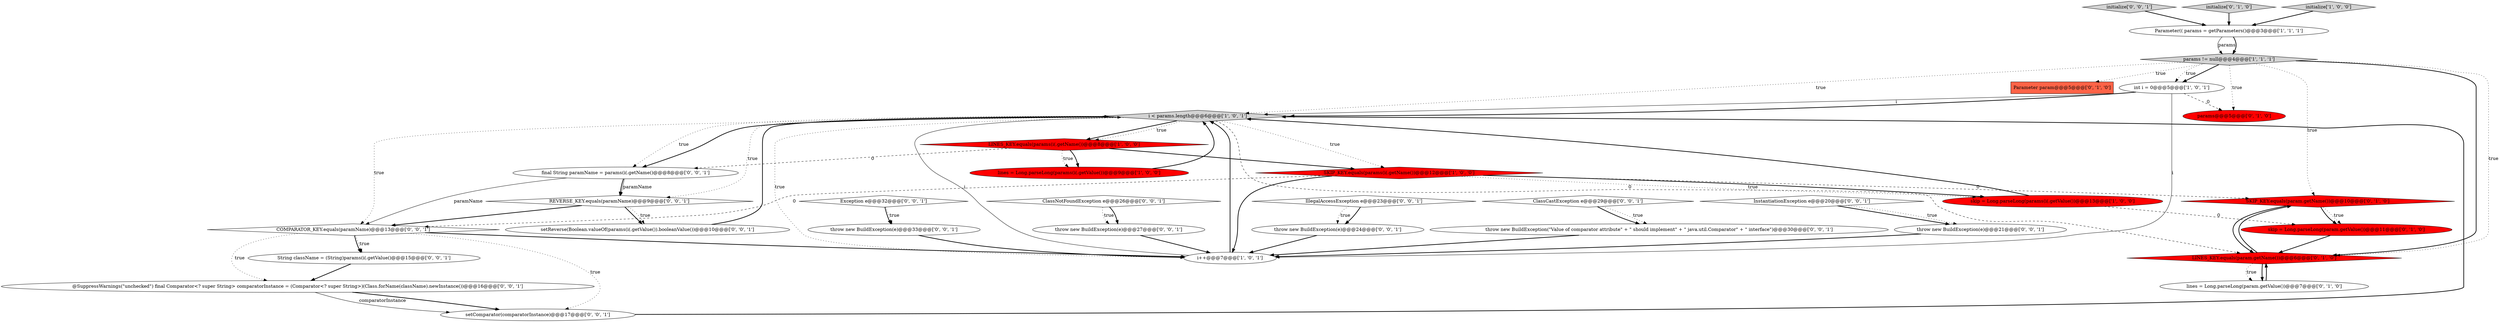 digraph {
10 [style = filled, label = "SKIP_KEY.equals(param.getName())@@@10@@@['0', '1', '0']", fillcolor = red, shape = diamond image = "AAA1AAABBB2BBB"];
11 [style = filled, label = "Parameter param@@@5@@@['0', '1', '0']", fillcolor = tomato, shape = box image = "AAA0AAABBB2BBB"];
13 [style = filled, label = "LINES_KEY.equals(param.getName())@@@6@@@['0', '1', '0']", fillcolor = red, shape = diamond image = "AAA1AAABBB2BBB"];
31 [style = filled, label = "initialize['0', '0', '1']", fillcolor = lightgray, shape = diamond image = "AAA0AAABBB3BBB"];
21 [style = filled, label = "ClassNotFoundException e@@@26@@@['0', '0', '1']", fillcolor = white, shape = diamond image = "AAA0AAABBB3BBB"];
2 [style = filled, label = "params != null@@@4@@@['1', '1', '1']", fillcolor = lightgray, shape = diamond image = "AAA0AAABBB1BBB"];
18 [style = filled, label = "InstantiationException e@@@20@@@['0', '0', '1']", fillcolor = white, shape = diamond image = "AAA0AAABBB3BBB"];
33 [style = filled, label = "REVERSE_KEY.equals(paramName)@@@9@@@['0', '0', '1']", fillcolor = white, shape = diamond image = "AAA0AAABBB3BBB"];
19 [style = filled, label = "COMPARATOR_KEY.equals(paramName)@@@13@@@['0', '0', '1']", fillcolor = white, shape = diamond image = "AAA0AAABBB3BBB"];
9 [style = filled, label = "i < params.length@@@6@@@['1', '0', '1']", fillcolor = lightgray, shape = diamond image = "AAA0AAABBB1BBB"];
1 [style = filled, label = "lines = Long.parseLong(params(i(.getValue())@@@9@@@['1', '0', '0']", fillcolor = red, shape = ellipse image = "AAA1AAABBB1BBB"];
30 [style = filled, label = "Exception e@@@32@@@['0', '0', '1']", fillcolor = white, shape = diamond image = "AAA0AAABBB3BBB"];
34 [style = filled, label = "throw new BuildException(e)@@@21@@@['0', '0', '1']", fillcolor = white, shape = ellipse image = "AAA0AAABBB3BBB"];
27 [style = filled, label = "throw new BuildException(e)@@@33@@@['0', '0', '1']", fillcolor = white, shape = ellipse image = "AAA0AAABBB3BBB"];
6 [style = filled, label = "i++@@@7@@@['1', '0', '1']", fillcolor = white, shape = ellipse image = "AAA0AAABBB1BBB"];
22 [style = filled, label = "setComparator(comparatorInstance)@@@17@@@['0', '0', '1']", fillcolor = white, shape = ellipse image = "AAA0AAABBB3BBB"];
8 [style = filled, label = "Parameter(( params = getParameters()@@@3@@@['1', '1', '1']", fillcolor = white, shape = ellipse image = "AAA0AAABBB1BBB"];
32 [style = filled, label = "throw new BuildException(e)@@@27@@@['0', '0', '1']", fillcolor = white, shape = ellipse image = "AAA0AAABBB3BBB"];
12 [style = filled, label = "skip = Long.parseLong(param.getValue())@@@11@@@['0', '1', '0']", fillcolor = red, shape = ellipse image = "AAA1AAABBB2BBB"];
26 [style = filled, label = "throw new BuildException(e)@@@24@@@['0', '0', '1']", fillcolor = white, shape = ellipse image = "AAA0AAABBB3BBB"];
5 [style = filled, label = "skip = Long.parseLong(params(i(.getValue())@@@13@@@['1', '0', '0']", fillcolor = red, shape = ellipse image = "AAA1AAABBB1BBB"];
4 [style = filled, label = "int i = 0@@@5@@@['1', '0', '1']", fillcolor = white, shape = ellipse image = "AAA0AAABBB1BBB"];
17 [style = filled, label = "@SuppressWarnings(\"unchecked\") final Comparator<? super String> comparatorInstance = (Comparator<? super String>)(Class.forName(className).newInstance())@@@16@@@['0', '0', '1']", fillcolor = white, shape = ellipse image = "AAA0AAABBB3BBB"];
24 [style = filled, label = "final String paramName = params(i(.getName()@@@8@@@['0', '0', '1']", fillcolor = white, shape = ellipse image = "AAA0AAABBB3BBB"];
14 [style = filled, label = "params@@@5@@@['0', '1', '0']", fillcolor = red, shape = ellipse image = "AAA1AAABBB2BBB"];
20 [style = filled, label = "setReverse(Boolean.valueOf(params(i(.getValue()).booleanValue())@@@10@@@['0', '0', '1']", fillcolor = white, shape = ellipse image = "AAA0AAABBB3BBB"];
28 [style = filled, label = "ClassCastException e@@@29@@@['0', '0', '1']", fillcolor = white, shape = diamond image = "AAA0AAABBB3BBB"];
16 [style = filled, label = "initialize['0', '1', '0']", fillcolor = lightgray, shape = diamond image = "AAA0AAABBB2BBB"];
7 [style = filled, label = "initialize['1', '0', '0']", fillcolor = lightgray, shape = diamond image = "AAA0AAABBB1BBB"];
15 [style = filled, label = "lines = Long.parseLong(param.getValue())@@@7@@@['0', '1', '0']", fillcolor = white, shape = ellipse image = "AAA0AAABBB2BBB"];
25 [style = filled, label = "IllegalAccessException e@@@23@@@['0', '0', '1']", fillcolor = white, shape = diamond image = "AAA0AAABBB3BBB"];
29 [style = filled, label = "throw new BuildException(\"Value of comparator attribute\" + \" should implement\" + \" java.util.Comparator\" + \" interface\")@@@30@@@['0', '0', '1']", fillcolor = white, shape = ellipse image = "AAA0AAABBB3BBB"];
3 [style = filled, label = "LINES_KEY.equals(params(i(.getName())@@@8@@@['1', '0', '0']", fillcolor = red, shape = diamond image = "AAA1AAABBB1BBB"];
23 [style = filled, label = "String className = (String)params(i(.getValue()@@@15@@@['0', '0', '1']", fillcolor = white, shape = ellipse image = "AAA0AAABBB3BBB"];
0 [style = filled, label = "SKIP_KEY.equals(params(i(.getName())@@@12@@@['1', '0', '0']", fillcolor = red, shape = diamond image = "AAA1AAABBB1BBB"];
2->10 [style = dotted, label="true"];
4->9 [style = bold, label=""];
13->10 [style = bold, label=""];
4->9 [style = solid, label="i"];
6->9 [style = solid, label="i"];
24->19 [style = solid, label="paramName"];
28->29 [style = bold, label=""];
15->13 [style = bold, label=""];
9->0 [style = dotted, label="true"];
10->12 [style = dotted, label="true"];
0->5 [style = dotted, label="true"];
9->33 [style = dotted, label="true"];
33->20 [style = bold, label=""];
5->12 [style = dashed, label="0"];
3->1 [style = bold, label=""];
5->9 [style = bold, label=""];
16->8 [style = bold, label=""];
20->9 [style = bold, label=""];
0->6 [style = bold, label=""];
19->17 [style = dotted, label="true"];
30->27 [style = dotted, label="true"];
18->34 [style = bold, label=""];
0->19 [style = dashed, label="0"];
22->9 [style = bold, label=""];
30->27 [style = bold, label=""];
3->24 [style = dashed, label="0"];
19->23 [style = dotted, label="true"];
21->32 [style = dotted, label="true"];
8->2 [style = solid, label="params"];
17->22 [style = bold, label=""];
7->8 [style = bold, label=""];
19->6 [style = bold, label=""];
2->4 [style = bold, label=""];
26->6 [style = bold, label=""];
9->6 [style = dotted, label="true"];
32->6 [style = bold, label=""];
27->6 [style = bold, label=""];
18->34 [style = dotted, label="true"];
1->9 [style = bold, label=""];
3->0 [style = bold, label=""];
0->10 [style = dashed, label="0"];
33->20 [style = dotted, label="true"];
2->13 [style = bold, label=""];
4->6 [style = solid, label="i"];
2->11 [style = dotted, label="true"];
28->29 [style = dotted, label="true"];
24->33 [style = bold, label=""];
12->13 [style = bold, label=""];
29->6 [style = bold, label=""];
9->24 [style = dotted, label="true"];
9->19 [style = dotted, label="true"];
2->9 [style = dotted, label="true"];
8->2 [style = bold, label=""];
10->13 [style = bold, label=""];
10->12 [style = bold, label=""];
19->23 [style = bold, label=""];
17->22 [style = solid, label="comparatorInstance"];
34->6 [style = bold, label=""];
25->26 [style = bold, label=""];
21->32 [style = bold, label=""];
2->4 [style = dotted, label="true"];
19->22 [style = dotted, label="true"];
9->13 [style = dashed, label="0"];
9->3 [style = bold, label=""];
23->17 [style = bold, label=""];
24->33 [style = solid, label="paramName"];
2->14 [style = dotted, label="true"];
13->15 [style = dotted, label="true"];
4->14 [style = dashed, label="0"];
13->15 [style = bold, label=""];
33->19 [style = bold, label=""];
6->9 [style = bold, label=""];
31->8 [style = bold, label=""];
3->1 [style = dotted, label="true"];
9->24 [style = bold, label=""];
9->3 [style = dotted, label="true"];
2->13 [style = dotted, label="true"];
25->26 [style = dotted, label="true"];
0->5 [style = bold, label=""];
}
